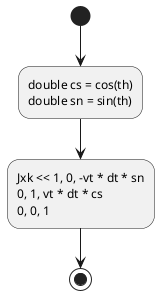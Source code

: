 @startuml

/'
    calculate Jacobi matrix of robot pose
    input1: double th
    input2: double vt
    input3: double dt
    input4: Eigen::Matrix3d &Jxk
'/

(*) --> "double cs = cos(th)
double sn = sin(th)"
--> "Jxk << 1, 0, -vt * dt * sn
0, 1, vt * dt * cs
0, 0, 1"
--> (*)

@enduml